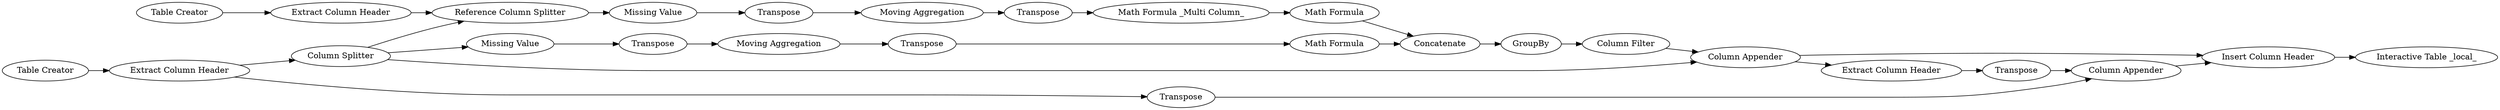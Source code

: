 digraph {
	41 -> 42
	23 -> 24
	31 -> 43
	39 -> 40
	37 -> 40
	42 -> 18
	27 -> 35
	1 -> 4
	18 -> 19
	20 -> 23
	36 -> 45
	24 -> 33
	5 -> 42
	4 -> 41
	26 -> 25
	33 -> 28
	44 -> 36
	41 -> 8
	4 -> 37
	28 -> 31
	8 -> 20
	38 -> 39
	43 -> 44
	19 -> 26
	40 -> 36
	25 -> 27
	44 -> 38
	2 -> 5
	41 -> 44
	35 -> 28
	27 [label="Math Formula _Multi Column_"]
	45 [label="Interactive Table _local_"]
	18 [label="Missing Value"]
	26 [label="Moving Aggregation"]
	8 [label="Missing Value"]
	19 [label=Transpose]
	24 [label=Transpose]
	41 [label="Column Splitter"]
	31 [label=GroupBy]
	25 [label=Transpose]
	1 [label="Table Creator"]
	42 [label="Reference Column Splitter"]
	28 [label=Concatenate]
	23 [label="Moving Aggregation"]
	4 [label="Extract Column Header"]
	38 [label="Extract Column Header"]
	5 [label="Extract Column Header"]
	20 [label=Transpose]
	35 [label="Math Formula"]
	43 [label="Column Filter"]
	44 [label="Column Appender"]
	36 [label="Insert Column Header"]
	40 [label="Column Appender"]
	39 [label=Transpose]
	33 [label="Math Formula"]
	2 [label="Table Creator"]
	37 [label=Transpose]
	rankdir=LR
}
